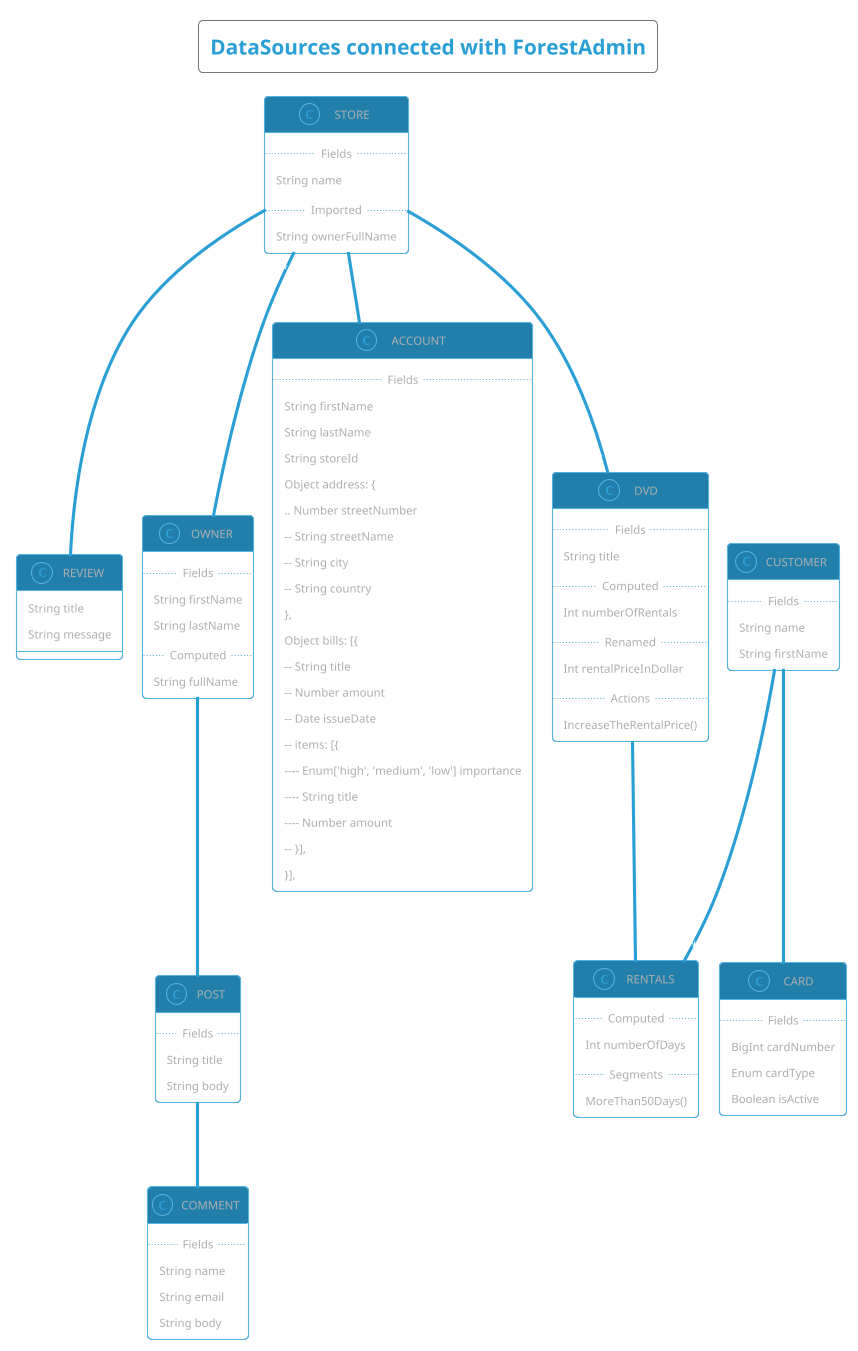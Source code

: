 @startuml
!pragma layout smetana
!theme cyborg-outline

title: DataSources connected with ForestAdmin

class STORE {
  .. Fields ..
  String name
  .. Imported ..
  String ownerFullName
}

class REVIEW {
  String title
  String message
}

class OWNER {
  .. Fields ..
  String firstName
  String lastName
  .. Computed ..
  String fullName
}

class ACCOUNT {
  .. Fields ..
   String firstName
   String lastName
   String storeId
   Object address: {
   .. Number streetNumber
   -- String streetName
   -- String city
   -- String country
   },
   Object bills: [{
   -- String title
   -- Number amount
   -- Date issueDate
   -- items: [{
   ---- Enum['high', 'medium', 'low'] importance
   ---- String title
   ---- Number amount
   -- }],
  }],
}

class DVD {
  .. Fields ..
  String title
  .. Computed ..
  Int numberOfRentals
  .. Renamed ..
  Int rentalPriceInDollar
  .. Actions ..
  IncreaseTheRentalPrice()
}

class RENTALS {
  .. Computed ..
  Int numberOfDays
  .. Segments ..
  MoreThan50Days()
}

class CARD {
  .. Fields ..
  BigInt cardNumber
  Enum cardType
  Boolean isActive
}

class CUSTOMER {
  .. Fields ..
  String name
  String firstName
}

class POST {
  .. Fields ..
  String title
  String body
}

class COMMENT {
  .. Fields ..
  String name
  String email
  String body
}

OWNER "1" -- "*" POST : has
POST "1" -- "*" COMMENT : has
STORE "*" -- "1" OWNER : has
STORE "1" -- "*" DVD : has
STORE "1" -- "*" REVIEW : has
STORE "1" -- "*" ACCOUNT : has
DVD "*" -- "*" RENTALS : has
CUSTOMER "1" -- "*" CARD : has
CUSTOMER "1" -- "*" RENTALS : has
@enduml

